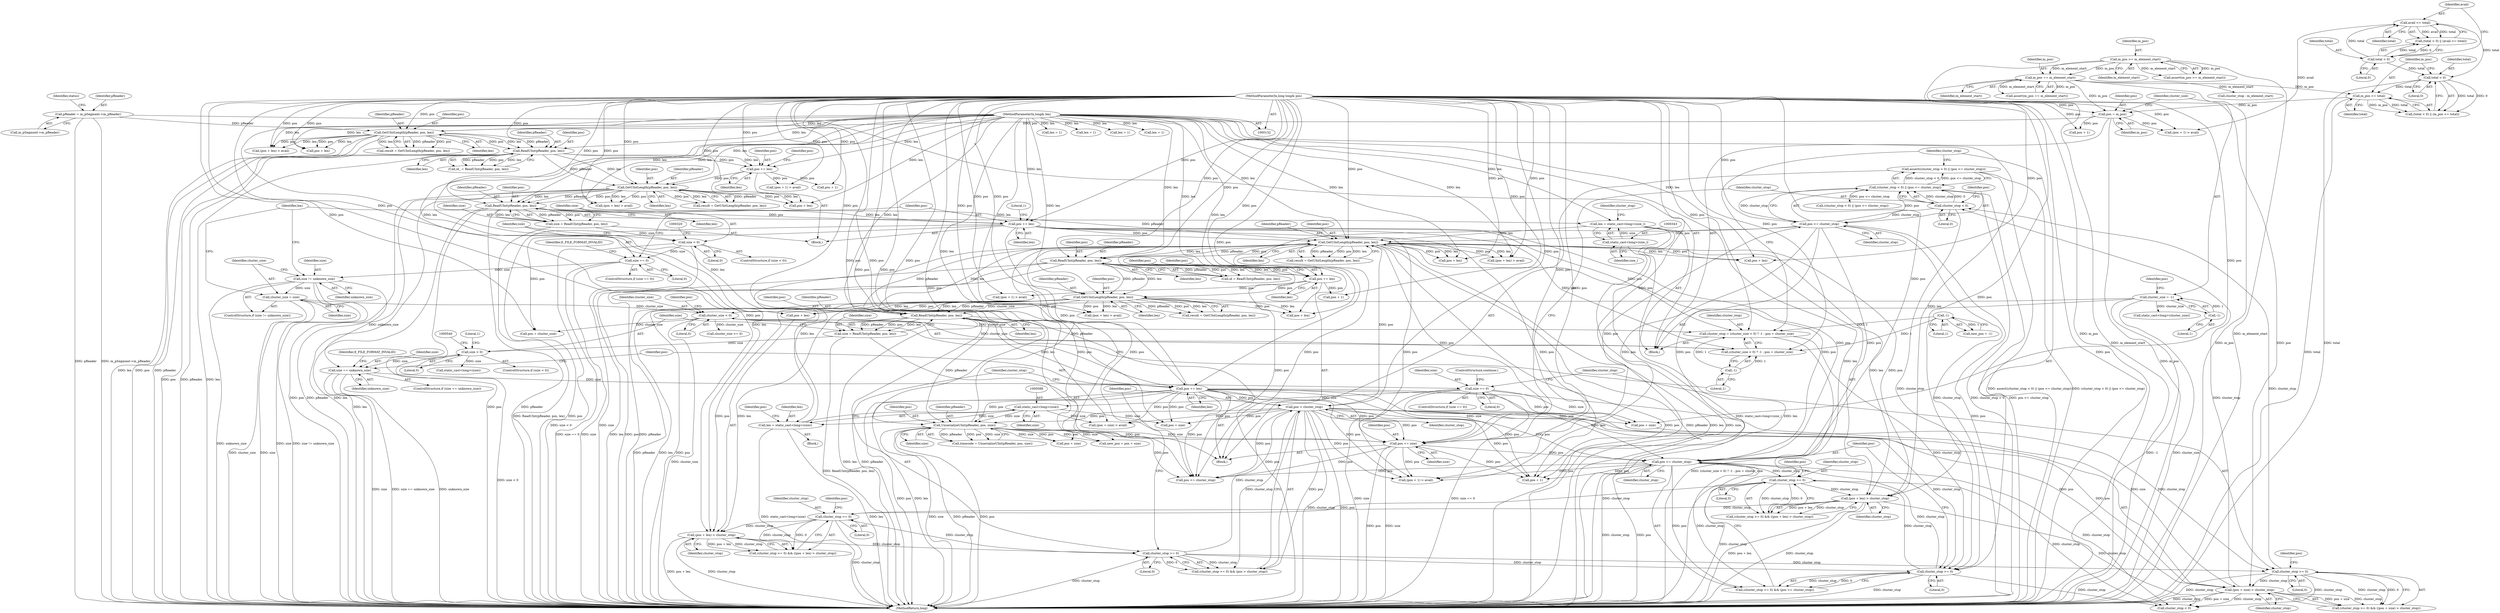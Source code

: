digraph "0_Android_cc274e2abe8b2a6698a5c47d8aa4bb45f1f9538d_28@API" {
"1000643" [label="(Call,assert((cluster_stop < 0) || (pos <= cluster_stop)))"];
"1000644" [label="(Call,(cluster_stop < 0) || (pos <= cluster_stop))"];
"1000645" [label="(Call,cluster_stop < 0)"];
"1000570" [label="(Call,cluster_stop >= 0)"];
"1000558" [label="(Call,pos > cluster_stop)"];
"1000550" [label="(Call,pos += len)"];
"1000530" [label="(Call,ReadUInt(pReader, pos, len))"];
"1000489" [label="(Call,GetUIntLength(pReader, pos, len))"];
"1000444" [label="(Call,ReadUInt(pReader, pos, len))"];
"1000403" [label="(Call,GetUIntLength(pReader, pos, len))"];
"1000310" [label="(Call,ReadUInt(pReader, pos, len))"];
"1000281" [label="(Call,GetUIntLength(pReader, pos, len))"];
"1000246" [label="(Call,ReadUInt(pReader, pos, len))"];
"1000217" [label="(Call,GetUIntLength(pReader, pos, len))"];
"1000156" [label="(Call,pReader = m_pSegment->m_pReader)"];
"1000133" [label="(MethodParameterIn,long long& pos)"];
"1000193" [label="(Call,pos = m_pos)"];
"1000190" [label="(Call,m_pos <= total)"];
"1000149" [label="(Call,m_pos == m_element_start)"];
"1000139" [label="(Call,m_pos >= m_element_start)"];
"1000187" [label="(Call,total < 0)"];
"1000182" [label="(Call,avail <= total)"];
"1000179" [label="(Call,total < 0)"];
"1000134" [label="(MethodParameterIn,long& len)"];
"1000264" [label="(Call,pos += len)"];
"1000600" [label="(Call,UnserializeUInt(pReader, pos, size))"];
"1000587" [label="(Call,static_cast<long>(size))"];
"1000564" [label="(Call,size == 0)"];
"1000545" [label="(Call,size == unknown_size)"];
"1000535" [label="(Call,size < 0)"];
"1000528" [label="(Call,size = ReadUInt(pReader, pos, len))"];
"1000334" [label="(Call,size != unknown_size)"];
"1000323" [label="(Call,size == 0)"];
"1000315" [label="(Call,size < 0)"];
"1000308" [label="(Call,size = ReadUInt(pReader, pos, len))"];
"1000640" [label="(Call,pos += size)"];
"1000648" [label="(Call,pos <= cluster_stop)"];
"1000384" [label="(Call,pos >= cluster_stop)"];
"1000328" [label="(Call,pos += len)"];
"1000381" [label="(Call,cluster_stop >= 0)"];
"1000555" [label="(Call,cluster_stop >= 0)"];
"1000512" [label="(Call,(pos + len) > cluster_stop)"];
"1000509" [label="(Call,cluster_stop >= 0)"];
"1000423" [label="(Call,cluster_stop >= 0)"];
"1000426" [label="(Call,(pos + len) > cluster_stop)"];
"1000366" [label="(Call,cluster_stop = (cluster_size < 0) ? -1 : pos + cluster_size)"];
"1000372" [label="(Call,-1)"];
"1000359" [label="(Call,-1)"];
"1000369" [label="(Call,cluster_size < 0)"];
"1000337" [label="(Call,cluster_size = size)"];
"1000197" [label="(Call,cluster_size = -1)"];
"1000199" [label="(Call,-1)"];
"1000585" [label="(Call,len = static_cast<long>(size))"];
"1000340" [label="(Call,len = static_cast<long>(size_))"];
"1000342" [label="(Call,static_cast<long>(size_))"];
"1000472" [label="(Call,pos += len)"];
"1000573" [label="(Call,(pos + size) > cluster_stop)"];
"1000249" [label="(Identifier,len)"];
"1000189" [label="(Literal,0)"];
"1000265" [label="(Identifier,pos)"];
"1000382" [label="(Identifier,cluster_stop)"];
"1000482" [label="(Call,len = 1)"];
"1000274" [label="(Call,len = 1)"];
"1000401" [label="(Call,result = GetUIntLength(pReader, pos, len))"];
"1000308" [label="(Call,size = ReadUInt(pReader, pos, len))"];
"1000477" [label="(Call,pos + 1)"];
"1000199" [label="(Call,-1)"];
"1000509" [label="(Call,cluster_stop >= 0)"];
"1000340" [label="(Call,len = static_cast<long>(size_))"];
"1000197" [label="(Call,cluster_size = -1)"];
"1000547" [label="(Identifier,unknown_size)"];
"1000533" [label="(Identifier,len)"];
"1000371" [label="(Literal,0)"];
"1000375" [label="(Identifier,pos)"];
"1000180" [label="(Identifier,total)"];
"1000551" [label="(Identifier,pos)"];
"1000514" [label="(Identifier,pos)"];
"1000528" [label="(Call,size = ReadUInt(pReader, pos, len))"];
"1000191" [label="(Identifier,m_pos)"];
"1000573" [label="(Call,(pos + size) > cluster_stop)"];
"1000555" [label="(Call,cluster_stop >= 0)"];
"1000487" [label="(Call,result = GetUIntLength(pReader, pos, len))"];
"1000187" [label="(Call,total < 0)"];
"1000383" [label="(Literal,0)"];
"1000577" [label="(Identifier,cluster_stop)"];
"1000492" [label="(Identifier,len)"];
"1000532" [label="(Identifier,pos)"];
"1000158" [label="(Call,m_pSegment->m_pReader)"];
"1000586" [label="(Identifier,len)"];
"1000313" [label="(Identifier,len)"];
"1000336" [label="(Identifier,unknown_size)"];
"1000218" [label="(Identifier,pReader)"];
"1000360" [label="(Literal,1)"];
"1000403" [label="(Call,GetUIntLength(pReader, pos, len))"];
"1000134" [label="(MethodParameterIn,long& len)"];
"1000601" [label="(Identifier,pReader)"];
"1000444" [label="(Call,ReadUInt(pReader, pos, len))"];
"1000330" [label="(Identifier,len)"];
"1000491" [label="(Identifier,pos)"];
"1000139" [label="(Call,m_pos >= m_element_start)"];
"1000314" [label="(ControlStructure,if (size < 0))"];
"1000309" [label="(Identifier,size)"];
"1000614" [label="(Call,pos + size)"];
"1000188" [label="(Identifier,total)"];
"1000591" [label="(Call,(pos + size) > avail)"];
"1000530" [label="(Call,ReadUInt(pReader, pos, len))"];
"1000650" [label="(Identifier,cluster_stop)"];
"1000645" [label="(Call,cluster_stop < 0)"];
"1000513" [label="(Call,pos + len)"];
"1000204" [label="(Call,pos + 1)"];
"1000182" [label="(Call,avail <= total)"];
"1000405" [label="(Identifier,pos)"];
"1000179" [label="(Call,total < 0)"];
"1000359" [label="(Call,-1)"];
"1000435" [label="(Call,pos + len)"];
"1000587" [label="(Call,static_cast<long>(size))"];
"1000478" [label="(Identifier,pos)"];
"1000266" [label="(Identifier,len)"];
"1000565" [label="(Identifier,size)"];
"1000569" [label="(Call,(cluster_stop >= 0) && ((pos + size) > cluster_stop))"];
"1000205" [label="(Identifier,pos)"];
"1000640" [label="(Call,pos += size)"];
"1000311" [label="(Identifier,pReader)"];
"1000236" [label="(Call,(pos + len) > avail)"];
"1000178" [label="(Call,(total < 0) || (avail <= total))"];
"1000603" [label="(Identifier,size)"];
"1000319" [label="(Call,static_cast<long>(cluster_size))"];
"1000422" [label="(Call,(cluster_stop >= 0) && ((pos + len) > cluster_stop))"];
"1000323" [label="(Call,size == 0)"];
"1000677" [label="(Call,cluster_size >= 0)"];
"1000428" [label="(Identifier,pos)"];
"1000531" [label="(Identifier,pReader)"];
"1000536" [label="(Identifier,size)"];
"1000322" [label="(ControlStructure,if (size == 0))"];
"1000150" [label="(Identifier,m_pos)"];
"1000434" [label="(Call,(pos + len) > avail)"];
"1000389" [label="(Call,(pos + 1) > avail)"];
"1000575" [label="(Identifier,pos)"];
"1000370" [label="(Identifier,cluster_size)"];
"1000687" [label="(MethodReturn,long)"];
"1000200" [label="(Literal,1)"];
"1000366" [label="(Call,cluster_stop = (cluster_size < 0) ? -1 : pos + cluster_size)"];
"1000550" [label="(Call,pos += len)"];
"1000546" [label="(Identifier,size)"];
"1000246" [label="(Call,ReadUInt(pReader, pos, len))"];
"1000165" [label="(Identifier,status)"];
"1000217" [label="(Call,GetUIntLength(pReader, pos, len))"];
"1000344" [label="(Identifier,size_)"];
"1000535" [label="(Call,size < 0)"];
"1000642" [label="(Identifier,size)"];
"1000201" [label="(Block,)"];
"1000682" [label="(Call,cluster_stop - m_element_start)"];
"1000209" [label="(Call,len = 1)"];
"1000329" [label="(Identifier,pos)"];
"1000357" [label="(Call,new_pos = -1)"];
"1000593" [label="(Identifier,pos)"];
"1000589" [label="(Identifier,size)"];
"1000521" [label="(Call,pos + len)"];
"1000386" [label="(Identifier,cluster_stop)"];
"1000430" [label="(Identifier,cluster_stop)"];
"1000373" [label="(Literal,1)"];
"1000474" [label="(Identifier,len)"];
"1000140" [label="(Identifier,m_pos)"];
"1000446" [label="(Identifier,pos)"];
"1000559" [label="(Identifier,pos)"];
"1000324" [label="(Identifier,size)"];
"1000268" [label="(Call,(pos + 1) > avail)"];
"1000571" [label="(Identifier,cluster_stop)"];
"1000385" [label="(Identifier,pos)"];
"1000644" [label="(Call,(cluster_stop < 0) || (pos <= cluster_stop))"];
"1000184" [label="(Identifier,total)"];
"1000312" [label="(Identifier,pos)"];
"1000529" [label="(Identifier,size)"];
"1000395" [label="(Call,len = 1)"];
"1000279" [label="(Call,result = GetUIntLength(pReader, pos, len))"];
"1000368" [label="(Call,(cluster_size < 0) ? -1 : pos + cluster_size)"];
"1000244" [label="(Call,id_ = ReadUInt(pReader, pos, len))"];
"1000151" [label="(Identifier,m_element_start)"];
"1000315" [label="(Call,size < 0)"];
"1000237" [label="(Call,pos + len)"];
"1000332" [label="(Literal,1)"];
"1000264" [label="(Call,pos += len)"];
"1000537" [label="(Literal,0)"];
"1000374" [label="(Call,pos + cluster_size)"];
"1000425" [label="(Literal,0)"];
"1000325" [label="(Literal,0)"];
"1000585" [label="(Call,len = static_cast<long>(size))"];
"1000270" [label="(Identifier,pos)"];
"1000380" [label="(Call,(cluster_stop >= 0) && (pos >= cluster_stop))"];
"1000564" [label="(Call,size == 0)"];
"1000426" [label="(Call,(pos + len) > cluster_stop)"];
"1000570" [label="(Call,cluster_stop >= 0)"];
"1000133" [label="(MethodParameterIn,long long& pos)"];
"1000141" [label="(Identifier,m_element_start)"];
"1000193" [label="(Call,pos = m_pos)"];
"1000520" [label="(Call,(pos + len) > avail)"];
"1000328" [label="(Call,pos += len)"];
"1000300" [label="(Call,(pos + len) > avail)"];
"1000511" [label="(Literal,0)"];
"1000190" [label="(Call,m_pos <= total)"];
"1000516" [label="(Identifier,cluster_stop)"];
"1000186" [label="(Call,(total < 0) || (m_pos <= total))"];
"1000342" [label="(Call,static_cast<long>(size_))"];
"1000156" [label="(Call,pReader = m_pSegment->m_pReader)"];
"1000406" [label="(Identifier,len)"];
"1000510" [label="(Identifier,cluster_stop)"];
"1000489" [label="(Call,GetUIntLength(pReader, pos, len))"];
"1000335" [label="(Identifier,size)"];
"1000198" [label="(Identifier,cluster_size)"];
"1000192" [label="(Identifier,total)"];
"1000656" [label="(Call,pos <= cluster_stop)"];
"1000310" [label="(Call,ReadUInt(pReader, pos, len))"];
"1000195" [label="(Identifier,m_pos)"];
"1000183" [label="(Identifier,avail)"];
"1000334" [label="(Call,size != unknown_size)"];
"1000317" [label="(Literal,0)"];
"1000442" [label="(Call,id = ReadUInt(pReader, pos, len))"];
"1000203" [label="(Call,(pos + 1) > avail)"];
"1000574" [label="(Call,pos + size)"];
"1000646" [label="(Identifier,cluster_stop)"];
"1000316" [label="(Identifier,size)"];
"1000423" [label="(Call,cluster_stop >= 0)"];
"1000584" [label="(Block,)"];
"1000248" [label="(Identifier,pos)"];
"1000549" [label="(Identifier,E_FILE_FORMAT_INVALID)"];
"1000338" [label="(Identifier,cluster_size)"];
"1000643" [label="(Call,assert((cluster_stop < 0) || (pos <= cluster_stop)))"];
"1000327" [label="(Identifier,E_FILE_FORMAT_INVALID)"];
"1000556" [label="(Identifier,cluster_stop)"];
"1000641" [label="(Identifier,pos)"];
"1000648" [label="(Call,pos <= cluster_stop)"];
"1000558" [label="(Call,pos > cluster_stop)"];
"1000283" [label="(Identifier,pos)"];
"1000247" [label="(Identifier,pReader)"];
"1000476" [label="(Call,(pos + 1) > avail)"];
"1000563" [label="(ControlStructure,if (size == 0))"];
"1000220" [label="(Identifier,len)"];
"1000138" [label="(Call,assert(m_pos >= m_element_start))"];
"1000600" [label="(Call,UnserializeUInt(pReader, pos, size))"];
"1000652" [label="(Call,(cluster_stop < 0) || (pos <= cluster_stop))"];
"1000219" [label="(Identifier,pos)"];
"1000539" [label="(Call,static_cast<long>(size))"];
"1000157" [label="(Identifier,pReader)"];
"1000602" [label="(Identifier,pos)"];
"1000557" [label="(Literal,0)"];
"1000545" [label="(Call,size == unknown_size)"];
"1000347" [label="(Identifier,cluster_stop)"];
"1000333" [label="(ControlStructure,if (size != unknown_size))"];
"1000554" [label="(Call,(cluster_stop >= 0) && (pos > cluster_stop))"];
"1000447" [label="(Identifier,len)"];
"1000194" [label="(Identifier,pos)"];
"1000560" [label="(Identifier,cluster_stop)"];
"1000369" [label="(Call,cluster_size < 0)"];
"1000649" [label="(Identifier,pos)"];
"1000647" [label="(Literal,0)"];
"1000284" [label="(Identifier,len)"];
"1000512" [label="(Call,(pos + len) > cluster_stop)"];
"1000534" [label="(ControlStructure,if (size < 0))"];
"1000135" [label="(Block,)"];
"1000424" [label="(Identifier,cluster_stop)"];
"1000427" [label="(Call,pos + len)"];
"1000552" [label="(Identifier,len)"];
"1000301" [label="(Call,pos + len)"];
"1000281" [label="(Call,GetUIntLength(pReader, pos, len))"];
"1000390" [label="(Call,pos + 1)"];
"1000269" [label="(Call,pos + 1)"];
"1000367" [label="(Identifier,cluster_stop)"];
"1000282" [label="(Identifier,pReader)"];
"1000149" [label="(Call,m_pos == m_element_start)"];
"1000566" [label="(Literal,0)"];
"1000339" [label="(Identifier,size)"];
"1000598" [label="(Call,timecode = UnserializeUInt(pReader, pos, size))"];
"1000544" [label="(ControlStructure,if (size == unknown_size))"];
"1000592" [label="(Call,pos + size)"];
"1000378" [label="(Block,)"];
"1000472" [label="(Call,pos += len)"];
"1000445" [label="(Identifier,pReader)"];
"1000337" [label="(Call,cluster_size = size)"];
"1000372" [label="(Call,-1)"];
"1000181" [label="(Literal,0)"];
"1000381" [label="(Call,cluster_stop >= 0)"];
"1000404" [label="(Identifier,pReader)"];
"1000612" [label="(Call,new_pos = pos + size)"];
"1000384" [label="(Call,pos >= cluster_stop)"];
"1000543" [label="(Literal,1)"];
"1000341" [label="(Identifier,len)"];
"1000508" [label="(Call,(cluster_stop >= 0) && ((pos + len) > cluster_stop))"];
"1000148" [label="(Call,assert(m_pos == m_element_start))"];
"1000572" [label="(Literal,0)"];
"1000567" [label="(ControlStructure,continue;)"];
"1000473" [label="(Identifier,pos)"];
"1000653" [label="(Call,cluster_stop < 0)"];
"1000215" [label="(Call,result = GetUIntLength(pReader, pos, len))"];
"1000490" [label="(Identifier,pReader)"];
"1000643" -> "1000378"  [label="AST: "];
"1000643" -> "1000644"  [label="CFG: "];
"1000644" -> "1000643"  [label="AST: "];
"1000382" -> "1000643"  [label="CFG: "];
"1000643" -> "1000687"  [label="DDG: assert((cluster_stop < 0) || (pos <= cluster_stop))"];
"1000643" -> "1000687"  [label="DDG: (cluster_stop < 0) || (pos <= cluster_stop)"];
"1000644" -> "1000643"  [label="DDG: cluster_stop < 0"];
"1000644" -> "1000643"  [label="DDG: pos <= cluster_stop"];
"1000644" -> "1000645"  [label="CFG: "];
"1000644" -> "1000648"  [label="CFG: "];
"1000645" -> "1000644"  [label="AST: "];
"1000648" -> "1000644"  [label="AST: "];
"1000644" -> "1000687"  [label="DDG: pos <= cluster_stop"];
"1000644" -> "1000687"  [label="DDG: cluster_stop < 0"];
"1000645" -> "1000644"  [label="DDG: cluster_stop"];
"1000645" -> "1000644"  [label="DDG: 0"];
"1000648" -> "1000644"  [label="DDG: pos"];
"1000648" -> "1000644"  [label="DDG: cluster_stop"];
"1000644" -> "1000652"  [label="DDG: pos <= cluster_stop"];
"1000645" -> "1000647"  [label="CFG: "];
"1000646" -> "1000645"  [label="AST: "];
"1000647" -> "1000645"  [label="AST: "];
"1000649" -> "1000645"  [label="CFG: "];
"1000645" -> "1000381"  [label="DDG: cluster_stop"];
"1000570" -> "1000645"  [label="DDG: cluster_stop"];
"1000573" -> "1000645"  [label="DDG: cluster_stop"];
"1000645" -> "1000648"  [label="DDG: cluster_stop"];
"1000570" -> "1000569"  [label="AST: "];
"1000570" -> "1000572"  [label="CFG: "];
"1000571" -> "1000570"  [label="AST: "];
"1000572" -> "1000570"  [label="AST: "];
"1000575" -> "1000570"  [label="CFG: "];
"1000569" -> "1000570"  [label="CFG: "];
"1000570" -> "1000687"  [label="DDG: cluster_stop"];
"1000570" -> "1000569"  [label="DDG: cluster_stop"];
"1000570" -> "1000569"  [label="DDG: 0"];
"1000558" -> "1000570"  [label="DDG: cluster_stop"];
"1000555" -> "1000570"  [label="DDG: cluster_stop"];
"1000570" -> "1000573"  [label="DDG: cluster_stop"];
"1000570" -> "1000653"  [label="DDG: cluster_stop"];
"1000558" -> "1000554"  [label="AST: "];
"1000558" -> "1000560"  [label="CFG: "];
"1000559" -> "1000558"  [label="AST: "];
"1000560" -> "1000558"  [label="AST: "];
"1000554" -> "1000558"  [label="CFG: "];
"1000558" -> "1000687"  [label="DDG: cluster_stop"];
"1000558" -> "1000687"  [label="DDG: pos"];
"1000558" -> "1000381"  [label="DDG: cluster_stop"];
"1000558" -> "1000384"  [label="DDG: pos"];
"1000558" -> "1000389"  [label="DDG: pos"];
"1000558" -> "1000390"  [label="DDG: pos"];
"1000558" -> "1000403"  [label="DDG: pos"];
"1000558" -> "1000554"  [label="DDG: pos"];
"1000558" -> "1000554"  [label="DDG: cluster_stop"];
"1000550" -> "1000558"  [label="DDG: pos"];
"1000133" -> "1000558"  [label="DDG: pos"];
"1000555" -> "1000558"  [label="DDG: cluster_stop"];
"1000558" -> "1000573"  [label="DDG: pos"];
"1000558" -> "1000574"  [label="DDG: pos"];
"1000558" -> "1000591"  [label="DDG: pos"];
"1000558" -> "1000592"  [label="DDG: pos"];
"1000558" -> "1000600"  [label="DDG: pos"];
"1000558" -> "1000640"  [label="DDG: pos"];
"1000558" -> "1000656"  [label="DDG: pos"];
"1000550" -> "1000378"  [label="AST: "];
"1000550" -> "1000552"  [label="CFG: "];
"1000551" -> "1000550"  [label="AST: "];
"1000552" -> "1000550"  [label="AST: "];
"1000556" -> "1000550"  [label="CFG: "];
"1000550" -> "1000687"  [label="DDG: pos"];
"1000550" -> "1000687"  [label="DDG: len"];
"1000550" -> "1000384"  [label="DDG: pos"];
"1000550" -> "1000389"  [label="DDG: pos"];
"1000550" -> "1000390"  [label="DDG: pos"];
"1000550" -> "1000403"  [label="DDG: pos"];
"1000530" -> "1000550"  [label="DDG: len"];
"1000530" -> "1000550"  [label="DDG: pos"];
"1000134" -> "1000550"  [label="DDG: len"];
"1000133" -> "1000550"  [label="DDG: pos"];
"1000550" -> "1000573"  [label="DDG: pos"];
"1000550" -> "1000574"  [label="DDG: pos"];
"1000550" -> "1000591"  [label="DDG: pos"];
"1000550" -> "1000592"  [label="DDG: pos"];
"1000550" -> "1000600"  [label="DDG: pos"];
"1000550" -> "1000640"  [label="DDG: pos"];
"1000550" -> "1000656"  [label="DDG: pos"];
"1000530" -> "1000528"  [label="AST: "];
"1000530" -> "1000533"  [label="CFG: "];
"1000531" -> "1000530"  [label="AST: "];
"1000532" -> "1000530"  [label="AST: "];
"1000533" -> "1000530"  [label="AST: "];
"1000528" -> "1000530"  [label="CFG: "];
"1000530" -> "1000687"  [label="DDG: len"];
"1000530" -> "1000687"  [label="DDG: pReader"];
"1000530" -> "1000687"  [label="DDG: pos"];
"1000530" -> "1000403"  [label="DDG: pReader"];
"1000530" -> "1000403"  [label="DDG: len"];
"1000530" -> "1000528"  [label="DDG: pReader"];
"1000530" -> "1000528"  [label="DDG: pos"];
"1000530" -> "1000528"  [label="DDG: len"];
"1000489" -> "1000530"  [label="DDG: pReader"];
"1000489" -> "1000530"  [label="DDG: pos"];
"1000489" -> "1000530"  [label="DDG: len"];
"1000133" -> "1000530"  [label="DDG: pos"];
"1000134" -> "1000530"  [label="DDG: len"];
"1000530" -> "1000600"  [label="DDG: pReader"];
"1000489" -> "1000487"  [label="AST: "];
"1000489" -> "1000492"  [label="CFG: "];
"1000490" -> "1000489"  [label="AST: "];
"1000491" -> "1000489"  [label="AST: "];
"1000492" -> "1000489"  [label="AST: "];
"1000487" -> "1000489"  [label="CFG: "];
"1000489" -> "1000687"  [label="DDG: pos"];
"1000489" -> "1000687"  [label="DDG: pReader"];
"1000489" -> "1000687"  [label="DDG: len"];
"1000489" -> "1000487"  [label="DDG: pReader"];
"1000489" -> "1000487"  [label="DDG: pos"];
"1000489" -> "1000487"  [label="DDG: len"];
"1000444" -> "1000489"  [label="DDG: pReader"];
"1000444" -> "1000489"  [label="DDG: len"];
"1000133" -> "1000489"  [label="DDG: pos"];
"1000472" -> "1000489"  [label="DDG: pos"];
"1000134" -> "1000489"  [label="DDG: len"];
"1000489" -> "1000512"  [label="DDG: pos"];
"1000489" -> "1000512"  [label="DDG: len"];
"1000489" -> "1000513"  [label="DDG: pos"];
"1000489" -> "1000513"  [label="DDG: len"];
"1000489" -> "1000520"  [label="DDG: pos"];
"1000489" -> "1000520"  [label="DDG: len"];
"1000489" -> "1000521"  [label="DDG: pos"];
"1000489" -> "1000521"  [label="DDG: len"];
"1000444" -> "1000442"  [label="AST: "];
"1000444" -> "1000447"  [label="CFG: "];
"1000445" -> "1000444"  [label="AST: "];
"1000446" -> "1000444"  [label="AST: "];
"1000447" -> "1000444"  [label="AST: "];
"1000442" -> "1000444"  [label="CFG: "];
"1000444" -> "1000687"  [label="DDG: pos"];
"1000444" -> "1000687"  [label="DDG: len"];
"1000444" -> "1000687"  [label="DDG: pReader"];
"1000444" -> "1000442"  [label="DDG: pReader"];
"1000444" -> "1000442"  [label="DDG: pos"];
"1000444" -> "1000442"  [label="DDG: len"];
"1000403" -> "1000444"  [label="DDG: pReader"];
"1000403" -> "1000444"  [label="DDG: pos"];
"1000403" -> "1000444"  [label="DDG: len"];
"1000133" -> "1000444"  [label="DDG: pos"];
"1000134" -> "1000444"  [label="DDG: len"];
"1000444" -> "1000472"  [label="DDG: len"];
"1000444" -> "1000472"  [label="DDG: pos"];
"1000444" -> "1000656"  [label="DDG: pos"];
"1000403" -> "1000401"  [label="AST: "];
"1000403" -> "1000406"  [label="CFG: "];
"1000404" -> "1000403"  [label="AST: "];
"1000405" -> "1000403"  [label="AST: "];
"1000406" -> "1000403"  [label="AST: "];
"1000401" -> "1000403"  [label="CFG: "];
"1000403" -> "1000687"  [label="DDG: pos"];
"1000403" -> "1000687"  [label="DDG: pReader"];
"1000403" -> "1000687"  [label="DDG: len"];
"1000403" -> "1000401"  [label="DDG: pReader"];
"1000403" -> "1000401"  [label="DDG: pos"];
"1000403" -> "1000401"  [label="DDG: len"];
"1000310" -> "1000403"  [label="DDG: pReader"];
"1000600" -> "1000403"  [label="DDG: pReader"];
"1000133" -> "1000403"  [label="DDG: pos"];
"1000640" -> "1000403"  [label="DDG: pos"];
"1000648" -> "1000403"  [label="DDG: pos"];
"1000384" -> "1000403"  [label="DDG: pos"];
"1000328" -> "1000403"  [label="DDG: pos"];
"1000585" -> "1000403"  [label="DDG: len"];
"1000340" -> "1000403"  [label="DDG: len"];
"1000134" -> "1000403"  [label="DDG: len"];
"1000403" -> "1000426"  [label="DDG: pos"];
"1000403" -> "1000426"  [label="DDG: len"];
"1000403" -> "1000427"  [label="DDG: pos"];
"1000403" -> "1000427"  [label="DDG: len"];
"1000403" -> "1000434"  [label="DDG: pos"];
"1000403" -> "1000434"  [label="DDG: len"];
"1000403" -> "1000435"  [label="DDG: pos"];
"1000403" -> "1000435"  [label="DDG: len"];
"1000310" -> "1000308"  [label="AST: "];
"1000310" -> "1000313"  [label="CFG: "];
"1000311" -> "1000310"  [label="AST: "];
"1000312" -> "1000310"  [label="AST: "];
"1000313" -> "1000310"  [label="AST: "];
"1000308" -> "1000310"  [label="CFG: "];
"1000310" -> "1000687"  [label="DDG: pos"];
"1000310" -> "1000687"  [label="DDG: len"];
"1000310" -> "1000687"  [label="DDG: pReader"];
"1000310" -> "1000308"  [label="DDG: pReader"];
"1000310" -> "1000308"  [label="DDG: pos"];
"1000310" -> "1000308"  [label="DDG: len"];
"1000281" -> "1000310"  [label="DDG: pReader"];
"1000281" -> "1000310"  [label="DDG: pos"];
"1000281" -> "1000310"  [label="DDG: len"];
"1000133" -> "1000310"  [label="DDG: pos"];
"1000134" -> "1000310"  [label="DDG: len"];
"1000310" -> "1000328"  [label="DDG: len"];
"1000310" -> "1000328"  [label="DDG: pos"];
"1000281" -> "1000279"  [label="AST: "];
"1000281" -> "1000284"  [label="CFG: "];
"1000282" -> "1000281"  [label="AST: "];
"1000283" -> "1000281"  [label="AST: "];
"1000284" -> "1000281"  [label="AST: "];
"1000279" -> "1000281"  [label="CFG: "];
"1000281" -> "1000687"  [label="DDG: pReader"];
"1000281" -> "1000687"  [label="DDG: len"];
"1000281" -> "1000687"  [label="DDG: pos"];
"1000281" -> "1000279"  [label="DDG: pReader"];
"1000281" -> "1000279"  [label="DDG: pos"];
"1000281" -> "1000279"  [label="DDG: len"];
"1000246" -> "1000281"  [label="DDG: pReader"];
"1000246" -> "1000281"  [label="DDG: len"];
"1000133" -> "1000281"  [label="DDG: pos"];
"1000264" -> "1000281"  [label="DDG: pos"];
"1000134" -> "1000281"  [label="DDG: len"];
"1000281" -> "1000300"  [label="DDG: pos"];
"1000281" -> "1000300"  [label="DDG: len"];
"1000281" -> "1000301"  [label="DDG: pos"];
"1000281" -> "1000301"  [label="DDG: len"];
"1000246" -> "1000244"  [label="AST: "];
"1000246" -> "1000249"  [label="CFG: "];
"1000247" -> "1000246"  [label="AST: "];
"1000248" -> "1000246"  [label="AST: "];
"1000249" -> "1000246"  [label="AST: "];
"1000244" -> "1000246"  [label="CFG: "];
"1000246" -> "1000687"  [label="DDG: pos"];
"1000246" -> "1000687"  [label="DDG: pReader"];
"1000246" -> "1000687"  [label="DDG: len"];
"1000246" -> "1000244"  [label="DDG: pReader"];
"1000246" -> "1000244"  [label="DDG: pos"];
"1000246" -> "1000244"  [label="DDG: len"];
"1000217" -> "1000246"  [label="DDG: pReader"];
"1000217" -> "1000246"  [label="DDG: pos"];
"1000217" -> "1000246"  [label="DDG: len"];
"1000133" -> "1000246"  [label="DDG: pos"];
"1000134" -> "1000246"  [label="DDG: len"];
"1000246" -> "1000264"  [label="DDG: len"];
"1000246" -> "1000264"  [label="DDG: pos"];
"1000217" -> "1000215"  [label="AST: "];
"1000217" -> "1000220"  [label="CFG: "];
"1000218" -> "1000217"  [label="AST: "];
"1000219" -> "1000217"  [label="AST: "];
"1000220" -> "1000217"  [label="AST: "];
"1000215" -> "1000217"  [label="CFG: "];
"1000217" -> "1000687"  [label="DDG: pos"];
"1000217" -> "1000687"  [label="DDG: pReader"];
"1000217" -> "1000687"  [label="DDG: len"];
"1000217" -> "1000215"  [label="DDG: pReader"];
"1000217" -> "1000215"  [label="DDG: pos"];
"1000217" -> "1000215"  [label="DDG: len"];
"1000156" -> "1000217"  [label="DDG: pReader"];
"1000133" -> "1000217"  [label="DDG: pos"];
"1000193" -> "1000217"  [label="DDG: pos"];
"1000134" -> "1000217"  [label="DDG: len"];
"1000217" -> "1000236"  [label="DDG: pos"];
"1000217" -> "1000236"  [label="DDG: len"];
"1000217" -> "1000237"  [label="DDG: pos"];
"1000217" -> "1000237"  [label="DDG: len"];
"1000156" -> "1000135"  [label="AST: "];
"1000156" -> "1000158"  [label="CFG: "];
"1000157" -> "1000156"  [label="AST: "];
"1000158" -> "1000156"  [label="AST: "];
"1000165" -> "1000156"  [label="CFG: "];
"1000156" -> "1000687"  [label="DDG: pReader"];
"1000156" -> "1000687"  [label="DDG: m_pSegment->m_pReader"];
"1000133" -> "1000132"  [label="AST: "];
"1000133" -> "1000687"  [label="DDG: pos"];
"1000133" -> "1000193"  [label="DDG: pos"];
"1000133" -> "1000203"  [label="DDG: pos"];
"1000133" -> "1000204"  [label="DDG: pos"];
"1000133" -> "1000236"  [label="DDG: pos"];
"1000133" -> "1000237"  [label="DDG: pos"];
"1000133" -> "1000264"  [label="DDG: pos"];
"1000133" -> "1000268"  [label="DDG: pos"];
"1000133" -> "1000269"  [label="DDG: pos"];
"1000133" -> "1000300"  [label="DDG: pos"];
"1000133" -> "1000301"  [label="DDG: pos"];
"1000133" -> "1000328"  [label="DDG: pos"];
"1000133" -> "1000366"  [label="DDG: pos"];
"1000133" -> "1000368"  [label="DDG: pos"];
"1000133" -> "1000374"  [label="DDG: pos"];
"1000133" -> "1000384"  [label="DDG: pos"];
"1000133" -> "1000389"  [label="DDG: pos"];
"1000133" -> "1000390"  [label="DDG: pos"];
"1000133" -> "1000426"  [label="DDG: pos"];
"1000133" -> "1000427"  [label="DDG: pos"];
"1000133" -> "1000434"  [label="DDG: pos"];
"1000133" -> "1000435"  [label="DDG: pos"];
"1000133" -> "1000472"  [label="DDG: pos"];
"1000133" -> "1000476"  [label="DDG: pos"];
"1000133" -> "1000477"  [label="DDG: pos"];
"1000133" -> "1000512"  [label="DDG: pos"];
"1000133" -> "1000513"  [label="DDG: pos"];
"1000133" -> "1000520"  [label="DDG: pos"];
"1000133" -> "1000521"  [label="DDG: pos"];
"1000133" -> "1000573"  [label="DDG: pos"];
"1000133" -> "1000574"  [label="DDG: pos"];
"1000133" -> "1000591"  [label="DDG: pos"];
"1000133" -> "1000592"  [label="DDG: pos"];
"1000133" -> "1000600"  [label="DDG: pos"];
"1000133" -> "1000612"  [label="DDG: pos"];
"1000133" -> "1000614"  [label="DDG: pos"];
"1000133" -> "1000640"  [label="DDG: pos"];
"1000133" -> "1000648"  [label="DDG: pos"];
"1000133" -> "1000656"  [label="DDG: pos"];
"1000193" -> "1000135"  [label="AST: "];
"1000193" -> "1000195"  [label="CFG: "];
"1000194" -> "1000193"  [label="AST: "];
"1000195" -> "1000193"  [label="AST: "];
"1000198" -> "1000193"  [label="CFG: "];
"1000193" -> "1000687"  [label="DDG: m_pos"];
"1000190" -> "1000193"  [label="DDG: m_pos"];
"1000149" -> "1000193"  [label="DDG: m_pos"];
"1000193" -> "1000203"  [label="DDG: pos"];
"1000193" -> "1000204"  [label="DDG: pos"];
"1000190" -> "1000186"  [label="AST: "];
"1000190" -> "1000192"  [label="CFG: "];
"1000191" -> "1000190"  [label="AST: "];
"1000192" -> "1000190"  [label="AST: "];
"1000186" -> "1000190"  [label="CFG: "];
"1000190" -> "1000687"  [label="DDG: total"];
"1000190" -> "1000186"  [label="DDG: m_pos"];
"1000190" -> "1000186"  [label="DDG: total"];
"1000149" -> "1000190"  [label="DDG: m_pos"];
"1000187" -> "1000190"  [label="DDG: total"];
"1000149" -> "1000148"  [label="AST: "];
"1000149" -> "1000151"  [label="CFG: "];
"1000150" -> "1000149"  [label="AST: "];
"1000151" -> "1000149"  [label="AST: "];
"1000148" -> "1000149"  [label="CFG: "];
"1000149" -> "1000687"  [label="DDG: m_element_start"];
"1000149" -> "1000687"  [label="DDG: m_pos"];
"1000149" -> "1000148"  [label="DDG: m_pos"];
"1000149" -> "1000148"  [label="DDG: m_element_start"];
"1000139" -> "1000149"  [label="DDG: m_pos"];
"1000139" -> "1000149"  [label="DDG: m_element_start"];
"1000149" -> "1000682"  [label="DDG: m_element_start"];
"1000139" -> "1000138"  [label="AST: "];
"1000139" -> "1000141"  [label="CFG: "];
"1000140" -> "1000139"  [label="AST: "];
"1000141" -> "1000139"  [label="AST: "];
"1000138" -> "1000139"  [label="CFG: "];
"1000139" -> "1000687"  [label="DDG: m_element_start"];
"1000139" -> "1000687"  [label="DDG: m_pos"];
"1000139" -> "1000138"  [label="DDG: m_pos"];
"1000139" -> "1000138"  [label="DDG: m_element_start"];
"1000187" -> "1000186"  [label="AST: "];
"1000187" -> "1000189"  [label="CFG: "];
"1000188" -> "1000187"  [label="AST: "];
"1000189" -> "1000187"  [label="AST: "];
"1000191" -> "1000187"  [label="CFG: "];
"1000186" -> "1000187"  [label="CFG: "];
"1000187" -> "1000687"  [label="DDG: total"];
"1000187" -> "1000186"  [label="DDG: total"];
"1000187" -> "1000186"  [label="DDG: 0"];
"1000182" -> "1000187"  [label="DDG: total"];
"1000179" -> "1000187"  [label="DDG: total"];
"1000182" -> "1000178"  [label="AST: "];
"1000182" -> "1000184"  [label="CFG: "];
"1000183" -> "1000182"  [label="AST: "];
"1000184" -> "1000182"  [label="AST: "];
"1000178" -> "1000182"  [label="CFG: "];
"1000182" -> "1000178"  [label="DDG: avail"];
"1000182" -> "1000178"  [label="DDG: total"];
"1000179" -> "1000182"  [label="DDG: total"];
"1000182" -> "1000203"  [label="DDG: avail"];
"1000179" -> "1000178"  [label="AST: "];
"1000179" -> "1000181"  [label="CFG: "];
"1000180" -> "1000179"  [label="AST: "];
"1000181" -> "1000179"  [label="AST: "];
"1000183" -> "1000179"  [label="CFG: "];
"1000178" -> "1000179"  [label="CFG: "];
"1000179" -> "1000178"  [label="DDG: total"];
"1000179" -> "1000178"  [label="DDG: 0"];
"1000134" -> "1000132"  [label="AST: "];
"1000134" -> "1000687"  [label="DDG: len"];
"1000134" -> "1000209"  [label="DDG: len"];
"1000134" -> "1000236"  [label="DDG: len"];
"1000134" -> "1000237"  [label="DDG: len"];
"1000134" -> "1000264"  [label="DDG: len"];
"1000134" -> "1000274"  [label="DDG: len"];
"1000134" -> "1000300"  [label="DDG: len"];
"1000134" -> "1000301"  [label="DDG: len"];
"1000134" -> "1000328"  [label="DDG: len"];
"1000134" -> "1000340"  [label="DDG: len"];
"1000134" -> "1000395"  [label="DDG: len"];
"1000134" -> "1000426"  [label="DDG: len"];
"1000134" -> "1000427"  [label="DDG: len"];
"1000134" -> "1000434"  [label="DDG: len"];
"1000134" -> "1000435"  [label="DDG: len"];
"1000134" -> "1000472"  [label="DDG: len"];
"1000134" -> "1000482"  [label="DDG: len"];
"1000134" -> "1000512"  [label="DDG: len"];
"1000134" -> "1000513"  [label="DDG: len"];
"1000134" -> "1000520"  [label="DDG: len"];
"1000134" -> "1000521"  [label="DDG: len"];
"1000134" -> "1000585"  [label="DDG: len"];
"1000264" -> "1000201"  [label="AST: "];
"1000264" -> "1000266"  [label="CFG: "];
"1000265" -> "1000264"  [label="AST: "];
"1000266" -> "1000264"  [label="AST: "];
"1000270" -> "1000264"  [label="CFG: "];
"1000264" -> "1000268"  [label="DDG: pos"];
"1000264" -> "1000269"  [label="DDG: pos"];
"1000600" -> "1000598"  [label="AST: "];
"1000600" -> "1000603"  [label="CFG: "];
"1000601" -> "1000600"  [label="AST: "];
"1000602" -> "1000600"  [label="AST: "];
"1000603" -> "1000600"  [label="AST: "];
"1000598" -> "1000600"  [label="CFG: "];
"1000600" -> "1000687"  [label="DDG: pos"];
"1000600" -> "1000687"  [label="DDG: size"];
"1000600" -> "1000687"  [label="DDG: pReader"];
"1000600" -> "1000598"  [label="DDG: pReader"];
"1000600" -> "1000598"  [label="DDG: pos"];
"1000600" -> "1000598"  [label="DDG: size"];
"1000587" -> "1000600"  [label="DDG: size"];
"1000600" -> "1000612"  [label="DDG: pos"];
"1000600" -> "1000612"  [label="DDG: size"];
"1000600" -> "1000614"  [label="DDG: pos"];
"1000600" -> "1000614"  [label="DDG: size"];
"1000600" -> "1000640"  [label="DDG: size"];
"1000600" -> "1000640"  [label="DDG: pos"];
"1000600" -> "1000656"  [label="DDG: pos"];
"1000587" -> "1000585"  [label="AST: "];
"1000587" -> "1000589"  [label="CFG: "];
"1000588" -> "1000587"  [label="AST: "];
"1000589" -> "1000587"  [label="AST: "];
"1000585" -> "1000587"  [label="CFG: "];
"1000587" -> "1000585"  [label="DDG: size"];
"1000564" -> "1000587"  [label="DDG: size"];
"1000587" -> "1000591"  [label="DDG: size"];
"1000587" -> "1000592"  [label="DDG: size"];
"1000564" -> "1000563"  [label="AST: "];
"1000564" -> "1000566"  [label="CFG: "];
"1000565" -> "1000564"  [label="AST: "];
"1000566" -> "1000564"  [label="AST: "];
"1000567" -> "1000564"  [label="CFG: "];
"1000571" -> "1000564"  [label="CFG: "];
"1000564" -> "1000687"  [label="DDG: size"];
"1000564" -> "1000687"  [label="DDG: size == 0"];
"1000545" -> "1000564"  [label="DDG: size"];
"1000564" -> "1000573"  [label="DDG: size"];
"1000564" -> "1000574"  [label="DDG: size"];
"1000564" -> "1000640"  [label="DDG: size"];
"1000545" -> "1000544"  [label="AST: "];
"1000545" -> "1000547"  [label="CFG: "];
"1000546" -> "1000545"  [label="AST: "];
"1000547" -> "1000545"  [label="AST: "];
"1000549" -> "1000545"  [label="CFG: "];
"1000551" -> "1000545"  [label="CFG: "];
"1000545" -> "1000687"  [label="DDG: size"];
"1000545" -> "1000687"  [label="DDG: size == unknown_size"];
"1000545" -> "1000687"  [label="DDG: unknown_size"];
"1000535" -> "1000545"  [label="DDG: size"];
"1000334" -> "1000545"  [label="DDG: unknown_size"];
"1000535" -> "1000534"  [label="AST: "];
"1000535" -> "1000537"  [label="CFG: "];
"1000536" -> "1000535"  [label="AST: "];
"1000537" -> "1000535"  [label="AST: "];
"1000540" -> "1000535"  [label="CFG: "];
"1000543" -> "1000535"  [label="CFG: "];
"1000535" -> "1000687"  [label="DDG: size < 0"];
"1000528" -> "1000535"  [label="DDG: size"];
"1000535" -> "1000539"  [label="DDG: size"];
"1000528" -> "1000378"  [label="AST: "];
"1000529" -> "1000528"  [label="AST: "];
"1000536" -> "1000528"  [label="CFG: "];
"1000528" -> "1000687"  [label="DDG: ReadUInt(pReader, pos, len)"];
"1000334" -> "1000333"  [label="AST: "];
"1000334" -> "1000336"  [label="CFG: "];
"1000335" -> "1000334"  [label="AST: "];
"1000336" -> "1000334"  [label="AST: "];
"1000338" -> "1000334"  [label="CFG: "];
"1000341" -> "1000334"  [label="CFG: "];
"1000334" -> "1000687"  [label="DDG: size != unknown_size"];
"1000334" -> "1000687"  [label="DDG: unknown_size"];
"1000334" -> "1000687"  [label="DDG: size"];
"1000323" -> "1000334"  [label="DDG: size"];
"1000334" -> "1000337"  [label="DDG: size"];
"1000323" -> "1000322"  [label="AST: "];
"1000323" -> "1000325"  [label="CFG: "];
"1000324" -> "1000323"  [label="AST: "];
"1000325" -> "1000323"  [label="AST: "];
"1000327" -> "1000323"  [label="CFG: "];
"1000329" -> "1000323"  [label="CFG: "];
"1000323" -> "1000687"  [label="DDG: size"];
"1000323" -> "1000687"  [label="DDG: size == 0"];
"1000315" -> "1000323"  [label="DDG: size"];
"1000315" -> "1000314"  [label="AST: "];
"1000315" -> "1000317"  [label="CFG: "];
"1000316" -> "1000315"  [label="AST: "];
"1000317" -> "1000315"  [label="AST: "];
"1000320" -> "1000315"  [label="CFG: "];
"1000324" -> "1000315"  [label="CFG: "];
"1000315" -> "1000687"  [label="DDG: size < 0"];
"1000315" -> "1000687"  [label="DDG: size"];
"1000308" -> "1000315"  [label="DDG: size"];
"1000308" -> "1000201"  [label="AST: "];
"1000309" -> "1000308"  [label="AST: "];
"1000316" -> "1000308"  [label="CFG: "];
"1000308" -> "1000687"  [label="DDG: ReadUInt(pReader, pos, len)"];
"1000640" -> "1000378"  [label="AST: "];
"1000640" -> "1000642"  [label="CFG: "];
"1000641" -> "1000640"  [label="AST: "];
"1000642" -> "1000640"  [label="AST: "];
"1000646" -> "1000640"  [label="CFG: "];
"1000640" -> "1000687"  [label="DDG: pos"];
"1000640" -> "1000687"  [label="DDG: size"];
"1000640" -> "1000384"  [label="DDG: pos"];
"1000640" -> "1000389"  [label="DDG: pos"];
"1000640" -> "1000390"  [label="DDG: pos"];
"1000640" -> "1000648"  [label="DDG: pos"];
"1000640" -> "1000656"  [label="DDG: pos"];
"1000648" -> "1000650"  [label="CFG: "];
"1000649" -> "1000648"  [label="AST: "];
"1000650" -> "1000648"  [label="AST: "];
"1000648" -> "1000687"  [label="DDG: pos"];
"1000648" -> "1000381"  [label="DDG: cluster_stop"];
"1000648" -> "1000384"  [label="DDG: pos"];
"1000648" -> "1000389"  [label="DDG: pos"];
"1000648" -> "1000390"  [label="DDG: pos"];
"1000648" -> "1000656"  [label="DDG: pos"];
"1000384" -> "1000380"  [label="AST: "];
"1000384" -> "1000386"  [label="CFG: "];
"1000385" -> "1000384"  [label="AST: "];
"1000386" -> "1000384"  [label="AST: "];
"1000380" -> "1000384"  [label="CFG: "];
"1000384" -> "1000687"  [label="DDG: cluster_stop"];
"1000384" -> "1000687"  [label="DDG: pos"];
"1000384" -> "1000380"  [label="DDG: pos"];
"1000384" -> "1000380"  [label="DDG: cluster_stop"];
"1000328" -> "1000384"  [label="DDG: pos"];
"1000381" -> "1000384"  [label="DDG: cluster_stop"];
"1000384" -> "1000389"  [label="DDG: pos"];
"1000384" -> "1000390"  [label="DDG: pos"];
"1000384" -> "1000423"  [label="DDG: cluster_stop"];
"1000384" -> "1000653"  [label="DDG: cluster_stop"];
"1000384" -> "1000656"  [label="DDG: pos"];
"1000328" -> "1000201"  [label="AST: "];
"1000328" -> "1000330"  [label="CFG: "];
"1000329" -> "1000328"  [label="AST: "];
"1000330" -> "1000328"  [label="AST: "];
"1000332" -> "1000328"  [label="CFG: "];
"1000328" -> "1000687"  [label="DDG: pos"];
"1000328" -> "1000366"  [label="DDG: pos"];
"1000328" -> "1000368"  [label="DDG: pos"];
"1000328" -> "1000374"  [label="DDG: pos"];
"1000328" -> "1000389"  [label="DDG: pos"];
"1000328" -> "1000390"  [label="DDG: pos"];
"1000328" -> "1000656"  [label="DDG: pos"];
"1000381" -> "1000380"  [label="AST: "];
"1000381" -> "1000383"  [label="CFG: "];
"1000382" -> "1000381"  [label="AST: "];
"1000383" -> "1000381"  [label="AST: "];
"1000385" -> "1000381"  [label="CFG: "];
"1000380" -> "1000381"  [label="CFG: "];
"1000381" -> "1000687"  [label="DDG: cluster_stop"];
"1000381" -> "1000380"  [label="DDG: cluster_stop"];
"1000381" -> "1000380"  [label="DDG: 0"];
"1000555" -> "1000381"  [label="DDG: cluster_stop"];
"1000366" -> "1000381"  [label="DDG: cluster_stop"];
"1000381" -> "1000423"  [label="DDG: cluster_stop"];
"1000381" -> "1000653"  [label="DDG: cluster_stop"];
"1000555" -> "1000554"  [label="AST: "];
"1000555" -> "1000557"  [label="CFG: "];
"1000556" -> "1000555"  [label="AST: "];
"1000557" -> "1000555"  [label="AST: "];
"1000559" -> "1000555"  [label="CFG: "];
"1000554" -> "1000555"  [label="CFG: "];
"1000555" -> "1000687"  [label="DDG: cluster_stop"];
"1000555" -> "1000554"  [label="DDG: cluster_stop"];
"1000555" -> "1000554"  [label="DDG: 0"];
"1000512" -> "1000555"  [label="DDG: cluster_stop"];
"1000509" -> "1000555"  [label="DDG: cluster_stop"];
"1000512" -> "1000508"  [label="AST: "];
"1000512" -> "1000516"  [label="CFG: "];
"1000513" -> "1000512"  [label="AST: "];
"1000516" -> "1000512"  [label="AST: "];
"1000508" -> "1000512"  [label="CFG: "];
"1000512" -> "1000687"  [label="DDG: pos + len"];
"1000512" -> "1000687"  [label="DDG: cluster_stop"];
"1000512" -> "1000508"  [label="DDG: pos + len"];
"1000512" -> "1000508"  [label="DDG: cluster_stop"];
"1000509" -> "1000512"  [label="DDG: cluster_stop"];
"1000509" -> "1000508"  [label="AST: "];
"1000509" -> "1000511"  [label="CFG: "];
"1000510" -> "1000509"  [label="AST: "];
"1000511" -> "1000509"  [label="AST: "];
"1000514" -> "1000509"  [label="CFG: "];
"1000508" -> "1000509"  [label="CFG: "];
"1000509" -> "1000687"  [label="DDG: cluster_stop"];
"1000509" -> "1000508"  [label="DDG: cluster_stop"];
"1000509" -> "1000508"  [label="DDG: 0"];
"1000423" -> "1000509"  [label="DDG: cluster_stop"];
"1000426" -> "1000509"  [label="DDG: cluster_stop"];
"1000423" -> "1000422"  [label="AST: "];
"1000423" -> "1000425"  [label="CFG: "];
"1000424" -> "1000423"  [label="AST: "];
"1000425" -> "1000423"  [label="AST: "];
"1000428" -> "1000423"  [label="CFG: "];
"1000422" -> "1000423"  [label="CFG: "];
"1000423" -> "1000687"  [label="DDG: cluster_stop"];
"1000423" -> "1000422"  [label="DDG: cluster_stop"];
"1000423" -> "1000422"  [label="DDG: 0"];
"1000423" -> "1000426"  [label="DDG: cluster_stop"];
"1000423" -> "1000653"  [label="DDG: cluster_stop"];
"1000426" -> "1000422"  [label="AST: "];
"1000426" -> "1000430"  [label="CFG: "];
"1000427" -> "1000426"  [label="AST: "];
"1000430" -> "1000426"  [label="AST: "];
"1000422" -> "1000426"  [label="CFG: "];
"1000426" -> "1000687"  [label="DDG: pos + len"];
"1000426" -> "1000687"  [label="DDG: cluster_stop"];
"1000426" -> "1000422"  [label="DDG: pos + len"];
"1000426" -> "1000422"  [label="DDG: cluster_stop"];
"1000426" -> "1000653"  [label="DDG: cluster_stop"];
"1000366" -> "1000135"  [label="AST: "];
"1000366" -> "1000368"  [label="CFG: "];
"1000367" -> "1000366"  [label="AST: "];
"1000368" -> "1000366"  [label="AST: "];
"1000382" -> "1000366"  [label="CFG: "];
"1000366" -> "1000687"  [label="DDG: (cluster_size < 0) ? -1 : pos + cluster_size"];
"1000372" -> "1000366"  [label="DDG: 1"];
"1000359" -> "1000366"  [label="DDG: 1"];
"1000369" -> "1000366"  [label="DDG: cluster_size"];
"1000372" -> "1000368"  [label="AST: "];
"1000372" -> "1000373"  [label="CFG: "];
"1000373" -> "1000372"  [label="AST: "];
"1000368" -> "1000372"  [label="CFG: "];
"1000372" -> "1000368"  [label="DDG: 1"];
"1000359" -> "1000357"  [label="AST: "];
"1000359" -> "1000360"  [label="CFG: "];
"1000360" -> "1000359"  [label="AST: "];
"1000357" -> "1000359"  [label="CFG: "];
"1000359" -> "1000357"  [label="DDG: 1"];
"1000359" -> "1000368"  [label="DDG: 1"];
"1000369" -> "1000368"  [label="AST: "];
"1000369" -> "1000371"  [label="CFG: "];
"1000370" -> "1000369"  [label="AST: "];
"1000371" -> "1000369"  [label="AST: "];
"1000373" -> "1000369"  [label="CFG: "];
"1000375" -> "1000369"  [label="CFG: "];
"1000369" -> "1000687"  [label="DDG: cluster_size"];
"1000337" -> "1000369"  [label="DDG: cluster_size"];
"1000197" -> "1000369"  [label="DDG: cluster_size"];
"1000369" -> "1000368"  [label="DDG: cluster_size"];
"1000369" -> "1000374"  [label="DDG: cluster_size"];
"1000369" -> "1000677"  [label="DDG: cluster_size"];
"1000337" -> "1000333"  [label="AST: "];
"1000337" -> "1000339"  [label="CFG: "];
"1000338" -> "1000337"  [label="AST: "];
"1000339" -> "1000337"  [label="AST: "];
"1000341" -> "1000337"  [label="CFG: "];
"1000337" -> "1000687"  [label="DDG: size"];
"1000337" -> "1000687"  [label="DDG: cluster_size"];
"1000197" -> "1000135"  [label="AST: "];
"1000197" -> "1000199"  [label="CFG: "];
"1000198" -> "1000197"  [label="AST: "];
"1000199" -> "1000197"  [label="AST: "];
"1000205" -> "1000197"  [label="CFG: "];
"1000197" -> "1000687"  [label="DDG: -1"];
"1000197" -> "1000687"  [label="DDG: cluster_size"];
"1000199" -> "1000197"  [label="DDG: 1"];
"1000197" -> "1000319"  [label="DDG: cluster_size"];
"1000199" -> "1000200"  [label="CFG: "];
"1000200" -> "1000199"  [label="AST: "];
"1000585" -> "1000584"  [label="AST: "];
"1000586" -> "1000585"  [label="AST: "];
"1000593" -> "1000585"  [label="CFG: "];
"1000585" -> "1000687"  [label="DDG: len"];
"1000585" -> "1000687"  [label="DDG: static_cast<long>(size)"];
"1000340" -> "1000135"  [label="AST: "];
"1000340" -> "1000342"  [label="CFG: "];
"1000341" -> "1000340"  [label="AST: "];
"1000342" -> "1000340"  [label="AST: "];
"1000347" -> "1000340"  [label="CFG: "];
"1000340" -> "1000687"  [label="DDG: static_cast<long>(size_)"];
"1000340" -> "1000687"  [label="DDG: len"];
"1000342" -> "1000340"  [label="DDG: size_"];
"1000342" -> "1000344"  [label="CFG: "];
"1000343" -> "1000342"  [label="AST: "];
"1000344" -> "1000342"  [label="AST: "];
"1000342" -> "1000687"  [label="DDG: size_"];
"1000472" -> "1000378"  [label="AST: "];
"1000472" -> "1000474"  [label="CFG: "];
"1000473" -> "1000472"  [label="AST: "];
"1000474" -> "1000472"  [label="AST: "];
"1000478" -> "1000472"  [label="CFG: "];
"1000472" -> "1000476"  [label="DDG: pos"];
"1000472" -> "1000477"  [label="DDG: pos"];
"1000573" -> "1000569"  [label="AST: "];
"1000573" -> "1000577"  [label="CFG: "];
"1000574" -> "1000573"  [label="AST: "];
"1000577" -> "1000573"  [label="AST: "];
"1000569" -> "1000573"  [label="CFG: "];
"1000573" -> "1000687"  [label="DDG: cluster_stop"];
"1000573" -> "1000687"  [label="DDG: pos + size"];
"1000573" -> "1000569"  [label="DDG: pos + size"];
"1000573" -> "1000569"  [label="DDG: cluster_stop"];
"1000573" -> "1000653"  [label="DDG: cluster_stop"];
}
